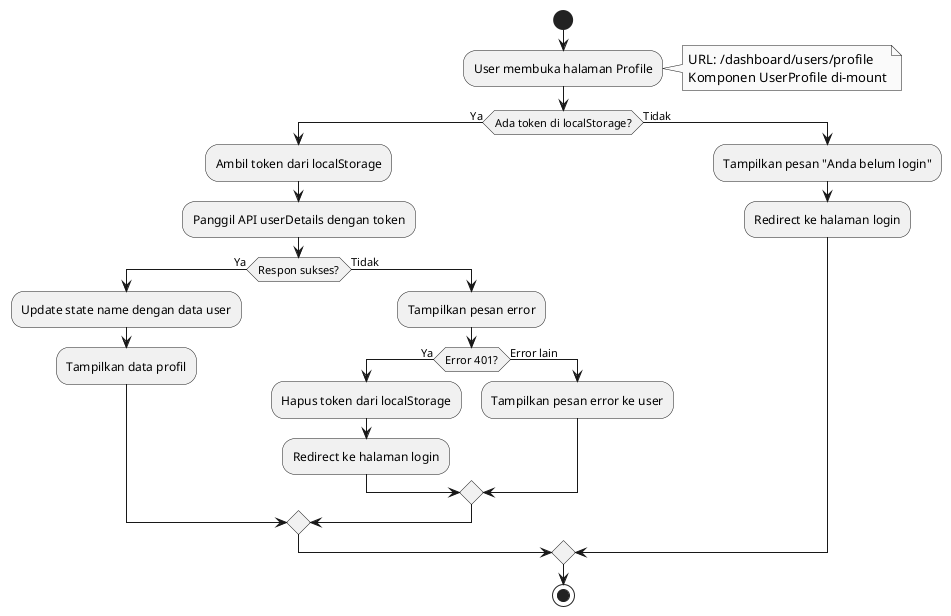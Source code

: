 @startuml UserProfile Flow

skinparam monochrome true
skinparam defaultFontName Arial

start

:User membuka halaman Profile;
note right
  URL: /dashboard/users/profile
  Komponen UserProfile di-mount
end note

if (Ada token di localStorage?) then (Ya)
  :Ambil token dari localStorage;
  :Panggil API userDetails dengan token;
  
  if (Respon sukses?) then (Ya)
    :Update state name dengan data user;
    :Tampilkan data profil;
  else (Tidak)
    :Tampilkan pesan error;
    
    if (Error 401?) then (Ya)
      :Hapus token dari localStorage;
      :Redirect ke halaman login;
    else (Error lain)
      :Tampilkan pesan error ke user;
    endif
  endif
  
else (Tidak)
  :Tampilkan pesan "Anda belum login";
  :Redirect ke halaman login;
endif

stop

@enduml